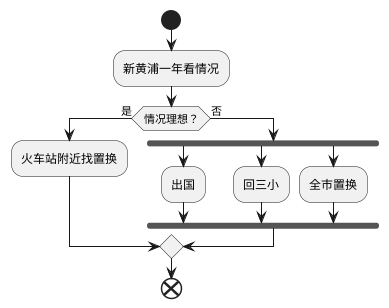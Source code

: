 @startuml
start
:新黄浦一年看情况;
if (情况理想？) then (是)
        :火车站附近找置换;
else (否)
        fork
                :出国;
        fork again
                :回三小;
        fork again
                :全市置换;
        end fork
endif
end
@enduml
